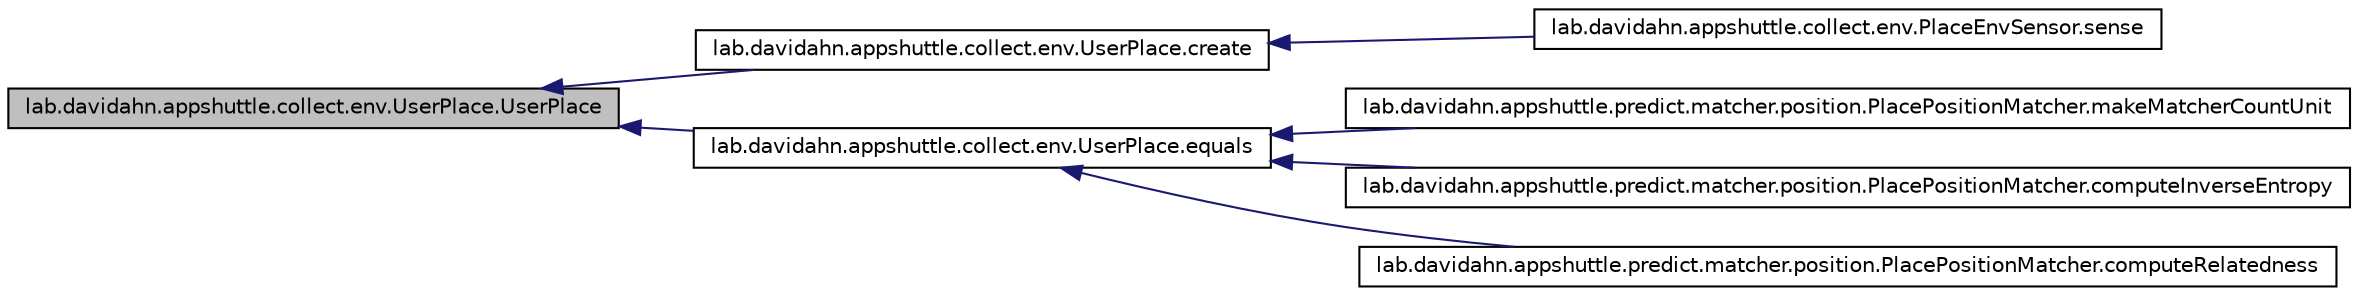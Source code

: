 digraph G
{
 // INTERACTIVE_SVG=YES
  edge [fontname="Helvetica",fontsize="10",labelfontname="Helvetica",labelfontsize="10"];
  node [fontname="Helvetica",fontsize="10",shape=record];
  rankdir="LR";
  Node1 [label="lab.davidahn.appshuttle.collect.env.UserPlace.UserPlace",height=0.2,width=0.4,color="black", fillcolor="grey75", style="filled" fontcolor="black"];
  Node1 -> Node2 [dir="back",color="midnightblue",fontsize="10",style="solid"];
  Node2 [label="lab.davidahn.appshuttle.collect.env.UserPlace.create",height=0.2,width=0.4,color="black", fillcolor="white", style="filled",URL="$classlab_1_1davidahn_1_1appshuttle_1_1collect_1_1env_1_1_user_place.html#a32034708c41f0b6f1423d59948bdbd0d"];
  Node2 -> Node3 [dir="back",color="midnightblue",fontsize="10",style="solid"];
  Node3 [label="lab.davidahn.appshuttle.collect.env.PlaceEnvSensor.sense",height=0.2,width=0.4,color="black", fillcolor="white", style="filled",URL="$classlab_1_1davidahn_1_1appshuttle_1_1collect_1_1env_1_1_place_env_sensor.html#ac96c411e6dda6a51c6b5f14f614f1a7c"];
  Node1 -> Node4 [dir="back",color="midnightblue",fontsize="10",style="solid"];
  Node4 [label="lab.davidahn.appshuttle.collect.env.UserPlace.equals",height=0.2,width=0.4,color="black", fillcolor="white", style="filled",URL="$classlab_1_1davidahn_1_1appshuttle_1_1collect_1_1env_1_1_user_place.html#a0bee57545f1cf3aac45dd367b5b2f05a"];
  Node4 -> Node5 [dir="back",color="midnightblue",fontsize="10",style="solid"];
  Node5 [label="lab.davidahn.appshuttle.predict.matcher.position.PlacePositionMatcher.makeMatcherCountUnit",height=0.2,width=0.4,color="black", fillcolor="white", style="filled",URL="$classlab_1_1davidahn_1_1appshuttle_1_1predict_1_1matcher_1_1position_1_1_place_position_matcher.html#aa119112e5551c1b55067c68de74a0964"];
  Node4 -> Node6 [dir="back",color="midnightblue",fontsize="10",style="solid"];
  Node6 [label="lab.davidahn.appshuttle.predict.matcher.position.PlacePositionMatcher.computeInverseEntropy",height=0.2,width=0.4,color="black", fillcolor="white", style="filled",URL="$classlab_1_1davidahn_1_1appshuttle_1_1predict_1_1matcher_1_1position_1_1_place_position_matcher.html#aad3d883f47ba687b6e1c77527d4e266a"];
  Node4 -> Node7 [dir="back",color="midnightblue",fontsize="10",style="solid"];
  Node7 [label="lab.davidahn.appshuttle.predict.matcher.position.PlacePositionMatcher.computeRelatedness",height=0.2,width=0.4,color="black", fillcolor="white", style="filled",URL="$classlab_1_1davidahn_1_1appshuttle_1_1predict_1_1matcher_1_1position_1_1_place_position_matcher.html#a42764115ab4acb83c2fbecaa5fea4c25"];
}
